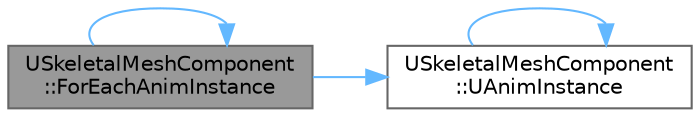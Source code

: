digraph "USkeletalMeshComponent::ForEachAnimInstance"
{
 // INTERACTIVE_SVG=YES
 // LATEX_PDF_SIZE
  bgcolor="transparent";
  edge [fontname=Helvetica,fontsize=10,labelfontname=Helvetica,labelfontsize=10];
  node [fontname=Helvetica,fontsize=10,shape=box,height=0.2,width=0.4];
  rankdir="LR";
  Node1 [id="Node000001",label="USkeletalMeshComponent\l::ForEachAnimInstance",height=0.2,width=0.4,color="gray40", fillcolor="grey60", style="filled", fontcolor="black",tooltip="Calls a function on each of the anim instances that this mesh component hosts, including linked and p..."];
  Node1 -> Node1 [id="edge1_Node000001_Node000001",color="steelblue1",style="solid",tooltip=" "];
  Node1 -> Node2 [id="edge2_Node000001_Node000002",color="steelblue1",style="solid",tooltip=" "];
  Node2 [id="Node000002",label="USkeletalMeshComponent\l::UAnimInstance",height=0.2,width=0.4,color="grey40", fillcolor="white", style="filled",URL="$d2/d04/classUSkeletalMeshComponent.html#a7e4b41193f178eb31ee0135c26b62d3a",tooltip=" "];
  Node2 -> Node2 [id="edge3_Node000002_Node000002",color="steelblue1",style="solid",tooltip=" "];
}
